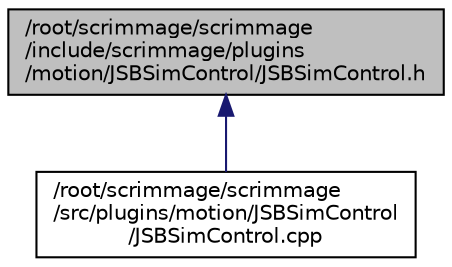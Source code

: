 digraph "/root/scrimmage/scrimmage/include/scrimmage/plugins/motion/JSBSimControl/JSBSimControl.h"
{
 // LATEX_PDF_SIZE
  edge [fontname="Helvetica",fontsize="10",labelfontname="Helvetica",labelfontsize="10"];
  node [fontname="Helvetica",fontsize="10",shape=record];
  Node1 [label="/root/scrimmage/scrimmage\l/include/scrimmage/plugins\l/motion/JSBSimControl/JSBSimControl.h",height=0.2,width=0.4,color="black", fillcolor="grey75", style="filled", fontcolor="black",tooltip="Brief file description."];
  Node1 -> Node2 [dir="back",color="midnightblue",fontsize="10",style="solid",fontname="Helvetica"];
  Node2 [label="/root/scrimmage/scrimmage\l/src/plugins/motion/JSBSimControl\l/JSBSimControl.cpp",height=0.2,width=0.4,color="black", fillcolor="white", style="filled",URL="$JSBSimControl_8cpp.html",tooltip="Brief file description."];
}
